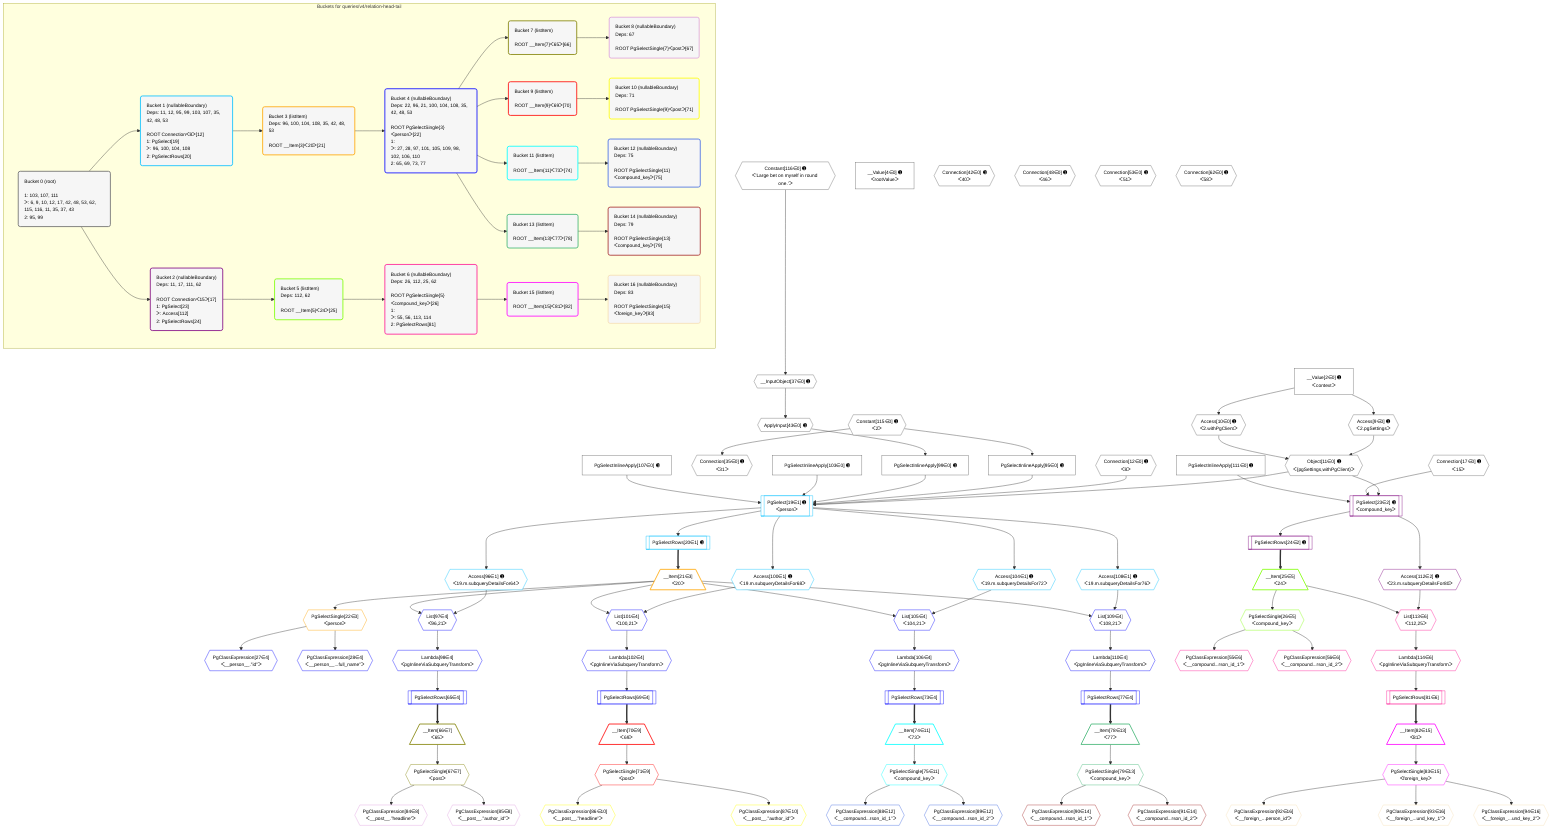 %%{init: {'themeVariables': { 'fontSize': '12px'}}}%%
graph TD
    classDef path fill:#eee,stroke:#000,color:#000
    classDef plan fill:#fff,stroke-width:1px,color:#000
    classDef itemplan fill:#fff,stroke-width:2px,color:#000
    classDef unbatchedplan fill:#dff,stroke-width:1px,color:#000
    classDef sideeffectplan fill:#fcc,stroke-width:2px,color:#000
    classDef bucket fill:#f6f6f6,color:#000,stroke-width:2px,text-align:left


    %% plan dependencies
    Object11{{"Object[11∈0] ➊<br />ᐸ{pgSettings,withPgClient}ᐳ"}}:::plan
    Access9{{"Access[9∈0] ➊<br />ᐸ2.pgSettingsᐳ"}}:::plan
    Access10{{"Access[10∈0] ➊<br />ᐸ2.withPgClientᐳ"}}:::plan
    Access9 & Access10 --> Object11
    __InputObject37{{"__InputObject[37∈0] ➊"}}:::plan
    Constant116{{"Constant[116∈0] ➊<br />ᐸ'Large bet on myself in round one.'ᐳ"}}:::plan
    Constant116 --> __InputObject37
    __Value2["__Value[2∈0] ➊<br />ᐸcontextᐳ"]:::plan
    __Value2 --> Access9
    __Value2 --> Access10
    Connection35{{"Connection[35∈0] ➊<br />ᐸ31ᐳ"}}:::plan
    Constant115{{"Constant[115∈0] ➊<br />ᐸ2ᐳ"}}:::plan
    Constant115 --> Connection35
    ApplyInput43{{"ApplyInput[43∈0] ➊"}}:::plan
    __InputObject37 --> ApplyInput43
    PgSelectInlineApply95["PgSelectInlineApply[95∈0] ➊"]:::plan
    Constant115 --> PgSelectInlineApply95
    PgSelectInlineApply99["PgSelectInlineApply[99∈0] ➊"]:::plan
    ApplyInput43 --> PgSelectInlineApply99
    __Value4["__Value[4∈0] ➊<br />ᐸrootValueᐳ"]:::plan
    Connection12{{"Connection[12∈0] ➊<br />ᐸ8ᐳ"}}:::plan
    Connection17{{"Connection[17∈0] ➊<br />ᐸ15ᐳ"}}:::plan
    Connection42{{"Connection[42∈0] ➊<br />ᐸ40ᐳ"}}:::plan
    Connection48{{"Connection[48∈0] ➊<br />ᐸ46ᐳ"}}:::plan
    Connection53{{"Connection[53∈0] ➊<br />ᐸ51ᐳ"}}:::plan
    Connection62{{"Connection[62∈0] ➊<br />ᐸ58ᐳ"}}:::plan
    PgSelectInlineApply103["PgSelectInlineApply[103∈0] ➊"]:::plan
    PgSelectInlineApply107["PgSelectInlineApply[107∈0] ➊"]:::plan
    PgSelectInlineApply111["PgSelectInlineApply[111∈0] ➊"]:::plan
    PgSelect19[["PgSelect[19∈1] ➊<br />ᐸpersonᐳ"]]:::plan
    Object11 & Connection12 & PgSelectInlineApply95 & PgSelectInlineApply99 & PgSelectInlineApply103 & PgSelectInlineApply107 --> PgSelect19
    PgSelectRows20[["PgSelectRows[20∈1] ➊"]]:::plan
    PgSelect19 --> PgSelectRows20
    Access96{{"Access[96∈1] ➊<br />ᐸ19.m.subqueryDetailsFor64ᐳ"}}:::plan
    PgSelect19 --> Access96
    Access100{{"Access[100∈1] ➊<br />ᐸ19.m.subqueryDetailsFor68ᐳ"}}:::plan
    PgSelect19 --> Access100
    Access104{{"Access[104∈1] ➊<br />ᐸ19.m.subqueryDetailsFor72ᐳ"}}:::plan
    PgSelect19 --> Access104
    Access108{{"Access[108∈1] ➊<br />ᐸ19.m.subqueryDetailsFor76ᐳ"}}:::plan
    PgSelect19 --> Access108
    __Item21[/"__Item[21∈3]<br />ᐸ20ᐳ"\]:::itemplan
    PgSelectRows20 ==> __Item21
    PgSelectSingle22{{"PgSelectSingle[22∈3]<br />ᐸpersonᐳ"}}:::plan
    __Item21 --> PgSelectSingle22
    List97{{"List[97∈4]<br />ᐸ96,21ᐳ"}}:::plan
    Access96 & __Item21 --> List97
    List101{{"List[101∈4]<br />ᐸ100,21ᐳ"}}:::plan
    Access100 & __Item21 --> List101
    List105{{"List[105∈4]<br />ᐸ104,21ᐳ"}}:::plan
    Access104 & __Item21 --> List105
    List109{{"List[109∈4]<br />ᐸ108,21ᐳ"}}:::plan
    Access108 & __Item21 --> List109
    PgClassExpression27{{"PgClassExpression[27∈4]<br />ᐸ__person__.”id”ᐳ"}}:::plan
    PgSelectSingle22 --> PgClassExpression27
    PgClassExpression28{{"PgClassExpression[28∈4]<br />ᐸ__person__...full_name”ᐳ"}}:::plan
    PgSelectSingle22 --> PgClassExpression28
    PgSelectRows65[["PgSelectRows[65∈4]"]]:::plan
    Lambda98{{"Lambda[98∈4]<br />ᐸpgInlineViaSubqueryTransformᐳ"}}:::plan
    Lambda98 --> PgSelectRows65
    PgSelectRows69[["PgSelectRows[69∈4]"]]:::plan
    Lambda102{{"Lambda[102∈4]<br />ᐸpgInlineViaSubqueryTransformᐳ"}}:::plan
    Lambda102 --> PgSelectRows69
    PgSelectRows73[["PgSelectRows[73∈4]"]]:::plan
    Lambda106{{"Lambda[106∈4]<br />ᐸpgInlineViaSubqueryTransformᐳ"}}:::plan
    Lambda106 --> PgSelectRows73
    PgSelectRows77[["PgSelectRows[77∈4]"]]:::plan
    Lambda110{{"Lambda[110∈4]<br />ᐸpgInlineViaSubqueryTransformᐳ"}}:::plan
    Lambda110 --> PgSelectRows77
    List97 --> Lambda98
    List101 --> Lambda102
    List105 --> Lambda106
    List109 --> Lambda110
    __Item66[/"__Item[66∈7]<br />ᐸ65ᐳ"\]:::itemplan
    PgSelectRows65 ==> __Item66
    PgSelectSingle67{{"PgSelectSingle[67∈7]<br />ᐸpostᐳ"}}:::plan
    __Item66 --> PgSelectSingle67
    PgClassExpression84{{"PgClassExpression[84∈8]<br />ᐸ__post__.”headline”ᐳ"}}:::plan
    PgSelectSingle67 --> PgClassExpression84
    PgClassExpression85{{"PgClassExpression[85∈8]<br />ᐸ__post__.”author_id”ᐳ"}}:::plan
    PgSelectSingle67 --> PgClassExpression85
    __Item70[/"__Item[70∈9]<br />ᐸ69ᐳ"\]:::itemplan
    PgSelectRows69 ==> __Item70
    PgSelectSingle71{{"PgSelectSingle[71∈9]<br />ᐸpostᐳ"}}:::plan
    __Item70 --> PgSelectSingle71
    PgClassExpression86{{"PgClassExpression[86∈10]<br />ᐸ__post__.”headline”ᐳ"}}:::plan
    PgSelectSingle71 --> PgClassExpression86
    PgClassExpression87{{"PgClassExpression[87∈10]<br />ᐸ__post__.”author_id”ᐳ"}}:::plan
    PgSelectSingle71 --> PgClassExpression87
    __Item74[/"__Item[74∈11]<br />ᐸ73ᐳ"\]:::itemplan
    PgSelectRows73 ==> __Item74
    PgSelectSingle75{{"PgSelectSingle[75∈11]<br />ᐸcompound_keyᐳ"}}:::plan
    __Item74 --> PgSelectSingle75
    PgClassExpression88{{"PgClassExpression[88∈12]<br />ᐸ__compound...rson_id_1”ᐳ"}}:::plan
    PgSelectSingle75 --> PgClassExpression88
    PgClassExpression89{{"PgClassExpression[89∈12]<br />ᐸ__compound...rson_id_2”ᐳ"}}:::plan
    PgSelectSingle75 --> PgClassExpression89
    __Item78[/"__Item[78∈13]<br />ᐸ77ᐳ"\]:::itemplan
    PgSelectRows77 ==> __Item78
    PgSelectSingle79{{"PgSelectSingle[79∈13]<br />ᐸcompound_keyᐳ"}}:::plan
    __Item78 --> PgSelectSingle79
    PgClassExpression90{{"PgClassExpression[90∈14]<br />ᐸ__compound...rson_id_1”ᐳ"}}:::plan
    PgSelectSingle79 --> PgClassExpression90
    PgClassExpression91{{"PgClassExpression[91∈14]<br />ᐸ__compound...rson_id_2”ᐳ"}}:::plan
    PgSelectSingle79 --> PgClassExpression91
    PgSelect23[["PgSelect[23∈2] ➊<br />ᐸcompound_keyᐳ"]]:::plan
    Object11 & Connection17 & PgSelectInlineApply111 --> PgSelect23
    PgSelectRows24[["PgSelectRows[24∈2] ➊"]]:::plan
    PgSelect23 --> PgSelectRows24
    Access112{{"Access[112∈2] ➊<br />ᐸ23.m.subqueryDetailsFor80ᐳ"}}:::plan
    PgSelect23 --> Access112
    __Item25[/"__Item[25∈5]<br />ᐸ24ᐳ"\]:::itemplan
    PgSelectRows24 ==> __Item25
    PgSelectSingle26{{"PgSelectSingle[26∈5]<br />ᐸcompound_keyᐳ"}}:::plan
    __Item25 --> PgSelectSingle26
    List113{{"List[113∈6]<br />ᐸ112,25ᐳ"}}:::plan
    Access112 & __Item25 --> List113
    PgClassExpression55{{"PgClassExpression[55∈6]<br />ᐸ__compound...rson_id_1”ᐳ"}}:::plan
    PgSelectSingle26 --> PgClassExpression55
    PgClassExpression56{{"PgClassExpression[56∈6]<br />ᐸ__compound...rson_id_2”ᐳ"}}:::plan
    PgSelectSingle26 --> PgClassExpression56
    PgSelectRows81[["PgSelectRows[81∈6]"]]:::plan
    Lambda114{{"Lambda[114∈6]<br />ᐸpgInlineViaSubqueryTransformᐳ"}}:::plan
    Lambda114 --> PgSelectRows81
    List113 --> Lambda114
    __Item82[/"__Item[82∈15]<br />ᐸ81ᐳ"\]:::itemplan
    PgSelectRows81 ==> __Item82
    PgSelectSingle83{{"PgSelectSingle[83∈15]<br />ᐸforeign_keyᐳ"}}:::plan
    __Item82 --> PgSelectSingle83
    PgClassExpression92{{"PgClassExpression[92∈16]<br />ᐸ__foreign_...person_id”ᐳ"}}:::plan
    PgSelectSingle83 --> PgClassExpression92
    PgClassExpression93{{"PgClassExpression[93∈16]<br />ᐸ__foreign_...und_key_1”ᐳ"}}:::plan
    PgSelectSingle83 --> PgClassExpression93
    PgClassExpression94{{"PgClassExpression[94∈16]<br />ᐸ__foreign_...und_key_2”ᐳ"}}:::plan
    PgSelectSingle83 --> PgClassExpression94

    %% define steps

    subgraph "Buckets for queries/v4/relation-head-tail"
    Bucket0("Bucket 0 (root)<br /><br />1: 103, 107, 111<br />ᐳ: 6, 9, 10, 12, 17, 42, 48, 53, 62, 115, 116, 11, 35, 37, 43<br />2: 95, 99"):::bucket
    classDef bucket0 stroke:#696969
    class Bucket0,__Value2,__Value4,Access9,Access10,Object11,Connection12,Connection17,Connection35,__InputObject37,Connection42,ApplyInput43,Connection48,Connection53,Connection62,PgSelectInlineApply95,PgSelectInlineApply99,PgSelectInlineApply103,PgSelectInlineApply107,PgSelectInlineApply111,Constant115,Constant116 bucket0
    Bucket1("Bucket 1 (nullableBoundary)<br />Deps: 11, 12, 95, 99, 103, 107, 35, 42, 48, 53<br /><br />ROOT Connectionᐸ8ᐳ[12]<br />1: PgSelect[19]<br />ᐳ: 96, 100, 104, 108<br />2: PgSelectRows[20]"):::bucket
    classDef bucket1 stroke:#00bfff
    class Bucket1,PgSelect19,PgSelectRows20,Access96,Access100,Access104,Access108 bucket1
    Bucket2("Bucket 2 (nullableBoundary)<br />Deps: 11, 17, 111, 62<br /><br />ROOT Connectionᐸ15ᐳ[17]<br />1: PgSelect[23]<br />ᐳ: Access[112]<br />2: PgSelectRows[24]"):::bucket
    classDef bucket2 stroke:#7f007f
    class Bucket2,PgSelect23,PgSelectRows24,Access112 bucket2
    Bucket3("Bucket 3 (listItem)<br />Deps: 96, 100, 104, 108, 35, 42, 48, 53<br /><br />ROOT __Item{3}ᐸ20ᐳ[21]"):::bucket
    classDef bucket3 stroke:#ffa500
    class Bucket3,__Item21,PgSelectSingle22 bucket3
    Bucket4("Bucket 4 (nullableBoundary)<br />Deps: 22, 96, 21, 100, 104, 108, 35, 42, 48, 53<br /><br />ROOT PgSelectSingle{3}ᐸpersonᐳ[22]<br />1: <br />ᐳ: 27, 28, 97, 101, 105, 109, 98, 102, 106, 110<br />2: 65, 69, 73, 77"):::bucket
    classDef bucket4 stroke:#0000ff
    class Bucket4,PgClassExpression27,PgClassExpression28,PgSelectRows65,PgSelectRows69,PgSelectRows73,PgSelectRows77,List97,Lambda98,List101,Lambda102,List105,Lambda106,List109,Lambda110 bucket4
    Bucket5("Bucket 5 (listItem)<br />Deps: 112, 62<br /><br />ROOT __Item{5}ᐸ24ᐳ[25]"):::bucket
    classDef bucket5 stroke:#7fff00
    class Bucket5,__Item25,PgSelectSingle26 bucket5
    Bucket6("Bucket 6 (nullableBoundary)<br />Deps: 26, 112, 25, 62<br /><br />ROOT PgSelectSingle{5}ᐸcompound_keyᐳ[26]<br />1: <br />ᐳ: 55, 56, 113, 114<br />2: PgSelectRows[81]"):::bucket
    classDef bucket6 stroke:#ff1493
    class Bucket6,PgClassExpression55,PgClassExpression56,PgSelectRows81,List113,Lambda114 bucket6
    Bucket7("Bucket 7 (listItem)<br /><br />ROOT __Item{7}ᐸ65ᐳ[66]"):::bucket
    classDef bucket7 stroke:#808000
    class Bucket7,__Item66,PgSelectSingle67 bucket7
    Bucket8("Bucket 8 (nullableBoundary)<br />Deps: 67<br /><br />ROOT PgSelectSingle{7}ᐸpostᐳ[67]"):::bucket
    classDef bucket8 stroke:#dda0dd
    class Bucket8,PgClassExpression84,PgClassExpression85 bucket8
    Bucket9("Bucket 9 (listItem)<br /><br />ROOT __Item{9}ᐸ69ᐳ[70]"):::bucket
    classDef bucket9 stroke:#ff0000
    class Bucket9,__Item70,PgSelectSingle71 bucket9
    Bucket10("Bucket 10 (nullableBoundary)<br />Deps: 71<br /><br />ROOT PgSelectSingle{9}ᐸpostᐳ[71]"):::bucket
    classDef bucket10 stroke:#ffff00
    class Bucket10,PgClassExpression86,PgClassExpression87 bucket10
    Bucket11("Bucket 11 (listItem)<br /><br />ROOT __Item{11}ᐸ73ᐳ[74]"):::bucket
    classDef bucket11 stroke:#00ffff
    class Bucket11,__Item74,PgSelectSingle75 bucket11
    Bucket12("Bucket 12 (nullableBoundary)<br />Deps: 75<br /><br />ROOT PgSelectSingle{11}ᐸcompound_keyᐳ[75]"):::bucket
    classDef bucket12 stroke:#4169e1
    class Bucket12,PgClassExpression88,PgClassExpression89 bucket12
    Bucket13("Bucket 13 (listItem)<br /><br />ROOT __Item{13}ᐸ77ᐳ[78]"):::bucket
    classDef bucket13 stroke:#3cb371
    class Bucket13,__Item78,PgSelectSingle79 bucket13
    Bucket14("Bucket 14 (nullableBoundary)<br />Deps: 79<br /><br />ROOT PgSelectSingle{13}ᐸcompound_keyᐳ[79]"):::bucket
    classDef bucket14 stroke:#a52a2a
    class Bucket14,PgClassExpression90,PgClassExpression91 bucket14
    Bucket15("Bucket 15 (listItem)<br /><br />ROOT __Item{15}ᐸ81ᐳ[82]"):::bucket
    classDef bucket15 stroke:#ff00ff
    class Bucket15,__Item82,PgSelectSingle83 bucket15
    Bucket16("Bucket 16 (nullableBoundary)<br />Deps: 83<br /><br />ROOT PgSelectSingle{15}ᐸforeign_keyᐳ[83]"):::bucket
    classDef bucket16 stroke:#f5deb3
    class Bucket16,PgClassExpression92,PgClassExpression93,PgClassExpression94 bucket16
    Bucket0 --> Bucket1 & Bucket2
    Bucket1 --> Bucket3
    Bucket2 --> Bucket5
    Bucket3 --> Bucket4
    Bucket4 --> Bucket7 & Bucket9 & Bucket11 & Bucket13
    Bucket5 --> Bucket6
    Bucket6 --> Bucket15
    Bucket7 --> Bucket8
    Bucket9 --> Bucket10
    Bucket11 --> Bucket12
    Bucket13 --> Bucket14
    Bucket15 --> Bucket16
    end